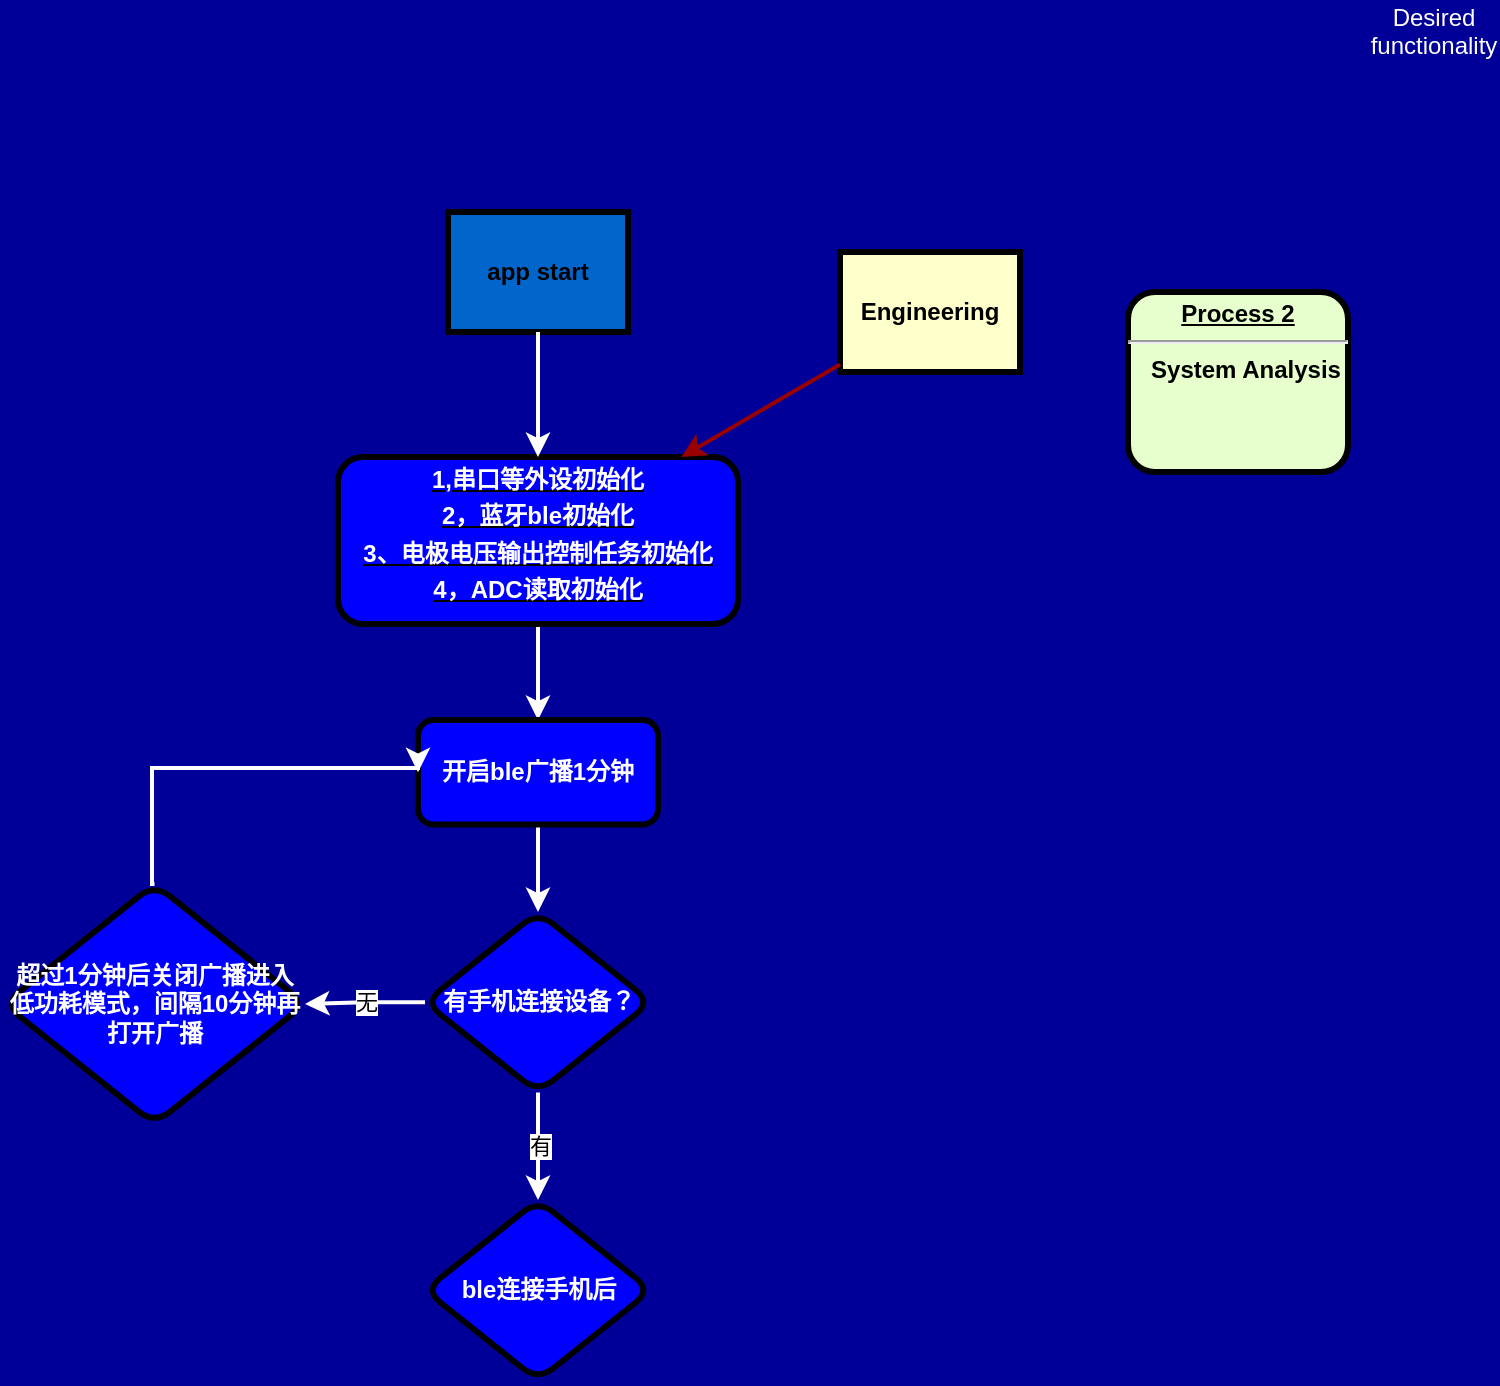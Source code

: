 <mxfile version="24.7.17">
  <diagram name="Page-1" id="c7558073-3199-34d8-9f00-42111426c3f3">
    <mxGraphModel dx="1825" dy="787" grid="1" gridSize="24" guides="1" tooltips="1" connect="1" arrows="1" fold="1" page="0" pageScale="1" pageWidth="826" pageHeight="1169" background="#000099" math="0" shadow="0">
      <root>
        <mxCell id="0" />
        <mxCell id="1" parent="0" />
        <mxCell id="bbQW1Ya1Ovsxz0HwXBIN-97" value="" style="edgeStyle=orthogonalEdgeStyle;rounded=0;orthogonalLoop=1;jettySize=auto;html=1;fontColor=#FFFFFF;strokeWidth=2;strokeColor=#FFFFFF;" edge="1" parent="1" source="2" target="bbQW1Ya1Ovsxz0HwXBIN-96">
          <mxGeometry relative="1" as="geometry" />
        </mxCell>
        <mxCell id="2" value="&lt;p style=&quot;margin: 0px; margin-top: 4px; text-align: center; text-decoration: underline;&quot;&gt;&lt;font color=&quot;#ffffff&quot;&gt;1,串口等外设初始化&lt;/font&gt;&lt;/p&gt;&lt;p style=&quot;margin: 0px; margin-top: 4px; text-align: center; text-decoration: underline;&quot;&gt;&lt;font color=&quot;#ffffff&quot;&gt;2，蓝牙ble初始化&lt;/font&gt;&lt;/p&gt;&lt;p style=&quot;margin: 0px; margin-top: 4px; text-align: center; text-decoration: underline;&quot;&gt;&lt;font color=&quot;#ffffff&quot;&gt;3、电极电压输出控制任务初始化&lt;/font&gt;&lt;/p&gt;&lt;p style=&quot;margin: 0px; margin-top: 4px; text-align: center; text-decoration: underline;&quot;&gt;&lt;font color=&quot;#ffffff&quot;&gt;4，ADC读取初始化&lt;/font&gt;&lt;/p&gt;" style="verticalAlign=middle;align=center;overflow=fill;fontSize=12;fontFamily=Helvetica;html=1;rounded=1;fontStyle=1;strokeWidth=3;fillColor=#0000FF;" parent="1" vertex="1">
          <mxGeometry x="-5" y="228.5" width="200" height="83.5" as="geometry" />
        </mxCell>
        <mxCell id="3" value="Engineering" style="whiteSpace=wrap;align=center;verticalAlign=middle;fontStyle=1;strokeWidth=3;fillColor=#FFFFCC" parent="1" vertex="1">
          <mxGeometry x="246" y="126" width="90" height="60" as="geometry" />
        </mxCell>
        <mxCell id="4" value="app start" style="whiteSpace=wrap;align=center;verticalAlign=middle;fontStyle=1;strokeWidth=3;fillColor=#0066CC;" parent="1" vertex="1">
          <mxGeometry x="50" y="106" width="90" height="60" as="geometry" />
        </mxCell>
        <mxCell id="6" value="&lt;p style=&quot;margin: 0px; margin-top: 4px; text-align: center; text-decoration: underline;&quot;&gt;&lt;strong&gt;Process 2&lt;br /&gt;&lt;/strong&gt;&lt;/p&gt;&lt;hr /&gt;&lt;p style=&quot;margin: 0px; margin-left: 8px;&quot;&gt;System Analysis&lt;/p&gt;" style="verticalAlign=middle;align=center;overflow=fill;fontSize=12;fontFamily=Helvetica;html=1;rounded=1;fontStyle=1;strokeWidth=3;fillColor=#E6FFCC" parent="1" vertex="1">
          <mxGeometry x="390" y="146" width="110" height="90" as="geometry" />
        </mxCell>
        <mxCell id="36" value="" style="edgeStyle=none;noEdgeStyle=1;strokeColor=#990000;strokeWidth=2" parent="1" source="3" target="2" edge="1">
          <mxGeometry width="100" height="100" relative="1" as="geometry">
            <mxPoint x="20" y="250" as="sourcePoint" />
            <mxPoint x="120" y="150" as="targetPoint" />
          </mxGeometry>
        </mxCell>
        <mxCell id="37" value="" style="edgeStyle=none;noEdgeStyle=1;strokeColor=#FFFFFF;strokeWidth=2" parent="1" source="4" target="2" edge="1">
          <mxGeometry width="100" height="100" relative="1" as="geometry">
            <mxPoint x="280" y="190" as="sourcePoint" />
            <mxPoint x="380" y="90" as="targetPoint" />
          </mxGeometry>
        </mxCell>
        <mxCell id="53" value="Desired &#xa;functionality" style="text;spacingTop=-5;align=center;fontColor=#FFFFFF;" parent="1" vertex="1">
          <mxGeometry x="528" width="30" height="20" as="geometry" />
        </mxCell>
        <mxCell id="bbQW1Ya1Ovsxz0HwXBIN-99" value="" style="edgeStyle=orthogonalEdgeStyle;rounded=0;orthogonalLoop=1;jettySize=auto;html=1;strokeWidth=2;strokeColor=#FFFFFF;" edge="1" parent="1" source="bbQW1Ya1Ovsxz0HwXBIN-96" target="bbQW1Ya1Ovsxz0HwXBIN-98">
          <mxGeometry relative="1" as="geometry" />
        </mxCell>
        <mxCell id="bbQW1Ya1Ovsxz0HwXBIN-96" value="&lt;div&gt;&lt;span style=&quot;color: rgb(255, 255, 255); background-color: initial;&quot;&gt;开启ble广播1分钟&lt;/span&gt;&lt;br&gt;&lt;/div&gt;" style="whiteSpace=wrap;html=1;fillColor=#0000FF;rounded=1;fontStyle=1;strokeWidth=3;" vertex="1" parent="1">
          <mxGeometry x="35" y="360" width="120" height="52.25" as="geometry" />
        </mxCell>
        <mxCell id="bbQW1Ya1Ovsxz0HwXBIN-101" value="" style="edgeStyle=orthogonalEdgeStyle;rounded=0;orthogonalLoop=1;jettySize=auto;html=1;strokeWidth=2;strokeColor=#FFFFFF;" edge="1" parent="1" source="bbQW1Ya1Ovsxz0HwXBIN-98" target="bbQW1Ya1Ovsxz0HwXBIN-100">
          <mxGeometry relative="1" as="geometry" />
        </mxCell>
        <mxCell id="bbQW1Ya1Ovsxz0HwXBIN-102" value="无" style="edgeLabel;html=1;align=center;verticalAlign=middle;resizable=0;points=[];" vertex="1" connectable="0" parent="bbQW1Ya1Ovsxz0HwXBIN-101">
          <mxGeometry x="-0.033" relative="1" as="geometry">
            <mxPoint as="offset" />
          </mxGeometry>
        </mxCell>
        <mxCell id="bbQW1Ya1Ovsxz0HwXBIN-105" value="" style="edgeStyle=orthogonalEdgeStyle;rounded=0;orthogonalLoop=1;jettySize=auto;html=1;strokeWidth=2;strokeColor=#FFFFFF;" edge="1" parent="1" source="bbQW1Ya1Ovsxz0HwXBIN-98" target="bbQW1Ya1Ovsxz0HwXBIN-104">
          <mxGeometry relative="1" as="geometry" />
        </mxCell>
        <mxCell id="bbQW1Ya1Ovsxz0HwXBIN-107" value="有" style="edgeLabel;html=1;align=center;verticalAlign=middle;resizable=0;points=[];" vertex="1" connectable="0" parent="bbQW1Ya1Ovsxz0HwXBIN-105">
          <mxGeometry x="-0.016" y="1" relative="1" as="geometry">
            <mxPoint as="offset" />
          </mxGeometry>
        </mxCell>
        <mxCell id="bbQW1Ya1Ovsxz0HwXBIN-98" value="&lt;font color=&quot;#ffffff&quot;&gt;有手机连接设备？&lt;/font&gt;" style="rhombus;whiteSpace=wrap;html=1;fillColor=#0000FF;rounded=1;fontStyle=1;strokeWidth=3;" vertex="1" parent="1">
          <mxGeometry x="38.5" y="456" width="113" height="90.25" as="geometry" />
        </mxCell>
        <mxCell id="bbQW1Ya1Ovsxz0HwXBIN-103" style="edgeStyle=orthogonalEdgeStyle;rounded=0;orthogonalLoop=1;jettySize=auto;html=1;entryX=0;entryY=0.5;entryDx=0;entryDy=0;strokeWidth=2;strokeColor=#FFFFFF;exitX=0.5;exitY=0;exitDx=0;exitDy=0;" edge="1" parent="1" source="bbQW1Ya1Ovsxz0HwXBIN-100" target="bbQW1Ya1Ovsxz0HwXBIN-96">
          <mxGeometry relative="1" as="geometry">
            <mxPoint x="35" y="386.095" as="targetPoint" />
            <mxPoint x="-97.966" y="533.748" as="sourcePoint" />
            <Array as="points">
              <mxPoint x="-98" y="384" />
              <mxPoint x="35" y="384" />
            </Array>
          </mxGeometry>
        </mxCell>
        <mxCell id="bbQW1Ya1Ovsxz0HwXBIN-100" value="&lt;font color=&quot;#ffffff&quot;&gt;超过1分钟后关闭广播进入低功耗模式，间隔10分钟再打开广播&lt;/font&gt;" style="rhombus;whiteSpace=wrap;html=1;fillColor=#0000FF;rounded=1;fontStyle=1;strokeWidth=3;" vertex="1" parent="1">
          <mxGeometry x="-172" y="442" width="150.5" height="120" as="geometry" />
        </mxCell>
        <mxCell id="bbQW1Ya1Ovsxz0HwXBIN-104" value="&lt;font color=&quot;#ffffff&quot;&gt;ble连接手机后&lt;/font&gt;" style="rhombus;whiteSpace=wrap;html=1;fillColor=#0000FF;rounded=1;fontStyle=1;strokeWidth=3;" vertex="1" parent="1">
          <mxGeometry x="38.5" y="600" width="113" height="90.25" as="geometry" />
        </mxCell>
      </root>
    </mxGraphModel>
  </diagram>
</mxfile>
